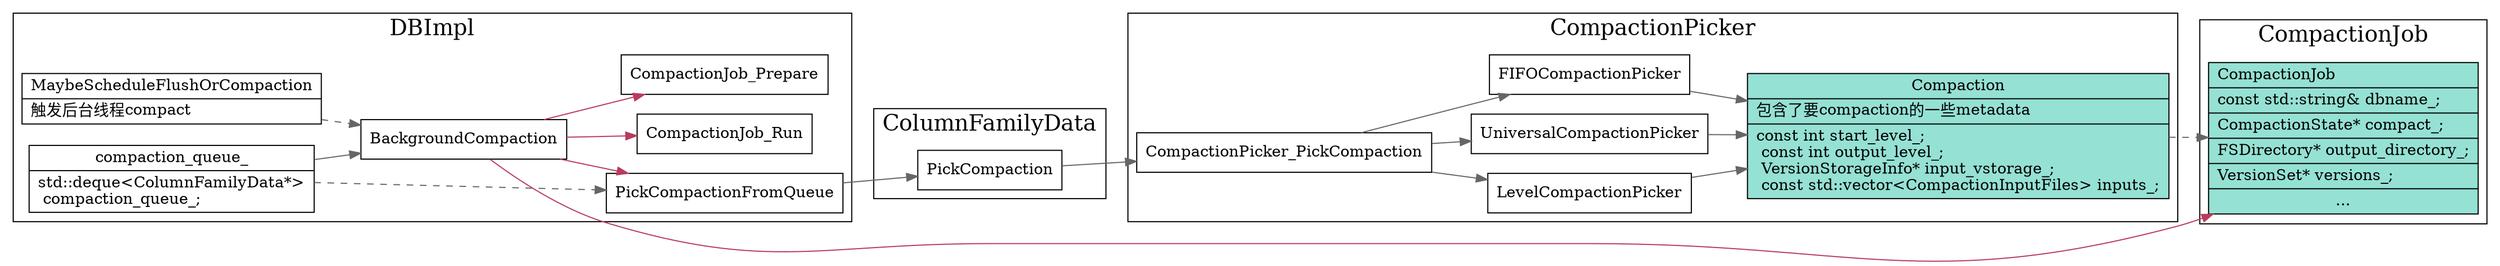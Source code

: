 digraph atomic_flush {
  node[shape=box];
  edge[color=gray40];
  newrank=true;
  rankdir=LR;
  subgraph cluster_CompactionPicker {
    graph[label="CompactionPicker";fontsize=20;];
    CompactionPicker_PickCompaction -> {
      FIFOCompactionPicker;
      LevelCompactionPicker;
      UniversalCompactionPicker;
    } -> Compaction;
    Compaction[shape="record";
      fillcolor="#95e1d3"
      style=filled;
      label="{{
        Compaction|
        包含了要compaction的一些metadata\l|
        const int start_level_;\l
        const int output_level_;\l
        VersionStorageInfo* input_vstorage_;\l
        const std::vector\<CompactionInputFiles\> inputs_;
      }}";
    ];
    {
      rank=same;
      FIFOCompactionPicker;
      LevelCompactionPicker;
      UniversalCompactionPicker;
    }
  }

  subgraph cluster_ColumnFamilyData {
    graph[label="ColumnFamilyData";fontsize=20;];
    PickCompaction -> CompactionPicker_PickCompaction;
  }

  subgraph cluster_CompactionJob {
    graph[label="CompactionJob";fontsize=20;];
    //compaction job
    CompactionJob[
      shape="record";
      fillcolor="#95e1d3"
      style=filled;
      label="{{
        CompactionJob\l|
          const std::string& dbname_;\l|
          <CompactionState> CompactionState* compact_;\l|
          FSDirectory* output_directory_;\l|
          VersionSet* versions_;\l|
          ...
      }}"
    ];
  }

  subgraph cluster_DBImpl {
    graph[label="DBImpl";fontsize=20;];
    MaybeScheduleFlushOrCompaction[
      shape="record"
      label="{{
        MaybeScheduleFlushOrCompaction|
        触发后台线程compact\l
      }}"
    ];

    MaybeScheduleFlushOrCompaction -> BackgroundCompaction[style=dashed]

    //SuggestCompactRange -> SehedulePendingCompaction;

    BackgroundCompaction -> {
      PickCompactionFromQueue;
      CompactionJob;
      CompactionJob_Prepare;
      CompactionJob_Run;
    }[color="#b83b5e"]


    compaction_queue_[shape="record";
      label="{{
        compaction_queue_|
          std::deque\<ColumnFamilyData*\>\l 
          compaction_queue_;\l
      }}";
    ];
    compaction_queue_ -> BackgroundCompaction;
    compaction_queue_ -> PickCompactionFromQueue[style=dashed];
    //BackgroundCallFlush -> BackgroundFlush -> PopFirstFromCompactionQueue;
    PickCompactionFromQueue -> PickCompaction;
    Compaction -> CompactionJob[style=dashed];
  }
  //{rank=same;BackgroundCompaction;CompactionPicker_PickCompaction;}
}

